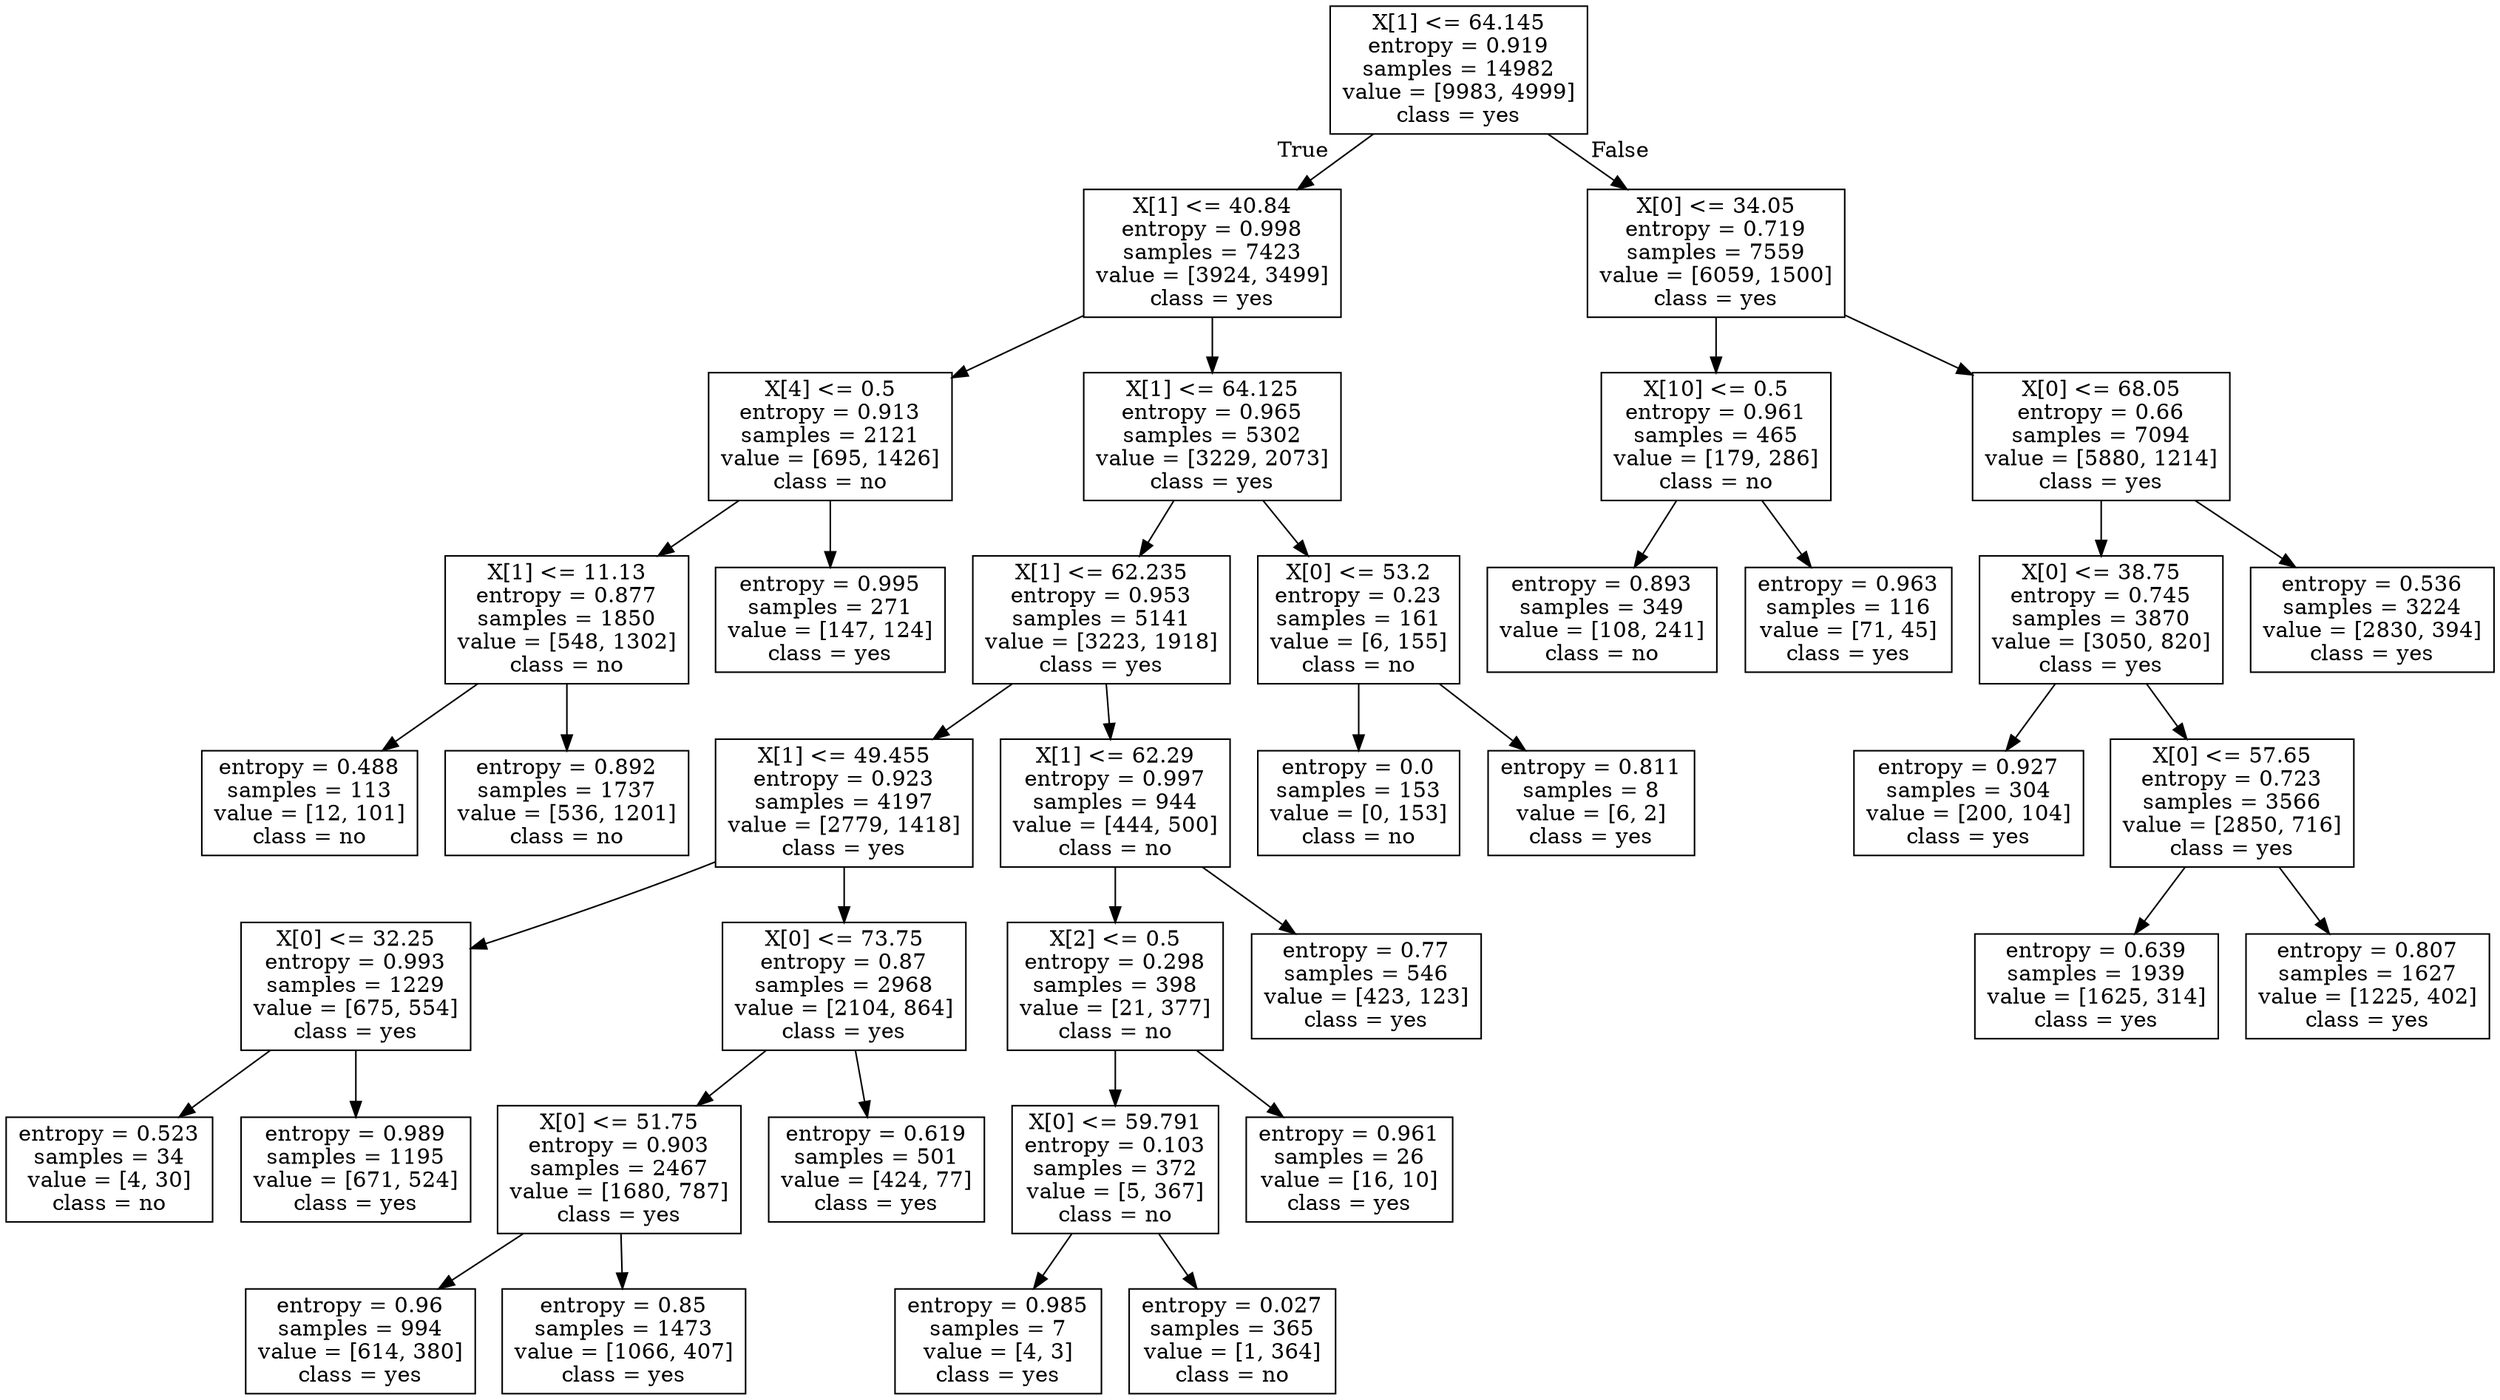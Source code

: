 digraph Tree {
node [shape=box] ;
0 [label="X[1] <= 64.145\nentropy = 0.919\nsamples = 14982\nvalue = [9983, 4999]\nclass = yes"] ;
1 [label="X[1] <= 40.84\nentropy = 0.998\nsamples = 7423\nvalue = [3924, 3499]\nclass = yes"] ;
0 -> 1 [labeldistance=2.5, labelangle=45, headlabel="True"] ;
3 [label="X[4] <= 0.5\nentropy = 0.913\nsamples = 2121\nvalue = [695, 1426]\nclass = no"] ;
1 -> 3 ;
19 [label="X[1] <= 11.13\nentropy = 0.877\nsamples = 1850\nvalue = [548, 1302]\nclass = no"] ;
3 -> 19 ;
37 [label="entropy = 0.488\nsamples = 113\nvalue = [12, 101]\nclass = no"] ;
19 -> 37 ;
38 [label="entropy = 0.892\nsamples = 1737\nvalue = [536, 1201]\nclass = no"] ;
19 -> 38 ;
20 [label="entropy = 0.995\nsamples = 271\nvalue = [147, 124]\nclass = yes"] ;
3 -> 20 ;
4 [label="X[1] <= 64.125\nentropy = 0.965\nsamples = 5302\nvalue = [3229, 2073]\nclass = yes"] ;
1 -> 4 ;
7 [label="X[1] <= 62.235\nentropy = 0.953\nsamples = 5141\nvalue = [3223, 1918]\nclass = yes"] ;
4 -> 7 ;
9 [label="X[1] <= 49.455\nentropy = 0.923\nsamples = 4197\nvalue = [2779, 1418]\nclass = yes"] ;
7 -> 9 ;
15 [label="X[0] <= 32.25\nentropy = 0.993\nsamples = 1229\nvalue = [675, 554]\nclass = yes"] ;
9 -> 15 ;
35 [label="entropy = 0.523\nsamples = 34\nvalue = [4, 30]\nclass = no"] ;
15 -> 35 ;
36 [label="entropy = 0.989\nsamples = 1195\nvalue = [671, 524]\nclass = yes"] ;
15 -> 36 ;
16 [label="X[0] <= 73.75\nentropy = 0.87\nsamples = 2968\nvalue = [2104, 864]\nclass = yes"] ;
9 -> 16 ;
21 [label="X[0] <= 51.75\nentropy = 0.903\nsamples = 2467\nvalue = [1680, 787]\nclass = yes"] ;
16 -> 21 ;
27 [label="entropy = 0.96\nsamples = 994\nvalue = [614, 380]\nclass = yes"] ;
21 -> 27 ;
28 [label="entropy = 0.85\nsamples = 1473\nvalue = [1066, 407]\nclass = yes"] ;
21 -> 28 ;
22 [label="entropy = 0.619\nsamples = 501\nvalue = [424, 77]\nclass = yes"] ;
16 -> 22 ;
10 [label="X[1] <= 62.29\nentropy = 0.997\nsamples = 944\nvalue = [444, 500]\nclass = no"] ;
7 -> 10 ;
11 [label="X[2] <= 0.5\nentropy = 0.298\nsamples = 398\nvalue = [21, 377]\nclass = no"] ;
10 -> 11 ;
17 [label="X[0] <= 59.791\nentropy = 0.103\nsamples = 372\nvalue = [5, 367]\nclass = no"] ;
11 -> 17 ;
33 [label="entropy = 0.985\nsamples = 7\nvalue = [4, 3]\nclass = yes"] ;
17 -> 33 ;
34 [label="entropy = 0.027\nsamples = 365\nvalue = [1, 364]\nclass = no"] ;
17 -> 34 ;
18 [label="entropy = 0.961\nsamples = 26\nvalue = [16, 10]\nclass = yes"] ;
11 -> 18 ;
12 [label="entropy = 0.77\nsamples = 546\nvalue = [423, 123]\nclass = yes"] ;
10 -> 12 ;
8 [label="X[0] <= 53.2\nentropy = 0.23\nsamples = 161\nvalue = [6, 155]\nclass = no"] ;
4 -> 8 ;
23 [label="entropy = 0.0\nsamples = 153\nvalue = [0, 153]\nclass = no"] ;
8 -> 23 ;
24 [label="entropy = 0.811\nsamples = 8\nvalue = [6, 2]\nclass = yes"] ;
8 -> 24 ;
2 [label="X[0] <= 34.05\nentropy = 0.719\nsamples = 7559\nvalue = [6059, 1500]\nclass = yes"] ;
0 -> 2 [labeldistance=2.5, labelangle=-45, headlabel="False"] ;
5 [label="X[10] <= 0.5\nentropy = 0.961\nsamples = 465\nvalue = [179, 286]\nclass = no"] ;
2 -> 5 ;
25 [label="entropy = 0.893\nsamples = 349\nvalue = [108, 241]\nclass = no"] ;
5 -> 25 ;
26 [label="entropy = 0.963\nsamples = 116\nvalue = [71, 45]\nclass = yes"] ;
5 -> 26 ;
6 [label="X[0] <= 68.05\nentropy = 0.66\nsamples = 7094\nvalue = [5880, 1214]\nclass = yes"] ;
2 -> 6 ;
13 [label="X[0] <= 38.75\nentropy = 0.745\nsamples = 3870\nvalue = [3050, 820]\nclass = yes"] ;
6 -> 13 ;
29 [label="entropy = 0.927\nsamples = 304\nvalue = [200, 104]\nclass = yes"] ;
13 -> 29 ;
30 [label="X[0] <= 57.65\nentropy = 0.723\nsamples = 3566\nvalue = [2850, 716]\nclass = yes"] ;
13 -> 30 ;
31 [label="entropy = 0.639\nsamples = 1939\nvalue = [1625, 314]\nclass = yes"] ;
30 -> 31 ;
32 [label="entropy = 0.807\nsamples = 1627\nvalue = [1225, 402]\nclass = yes"] ;
30 -> 32 ;
14 [label="entropy = 0.536\nsamples = 3224\nvalue = [2830, 394]\nclass = yes"] ;
6 -> 14 ;
}